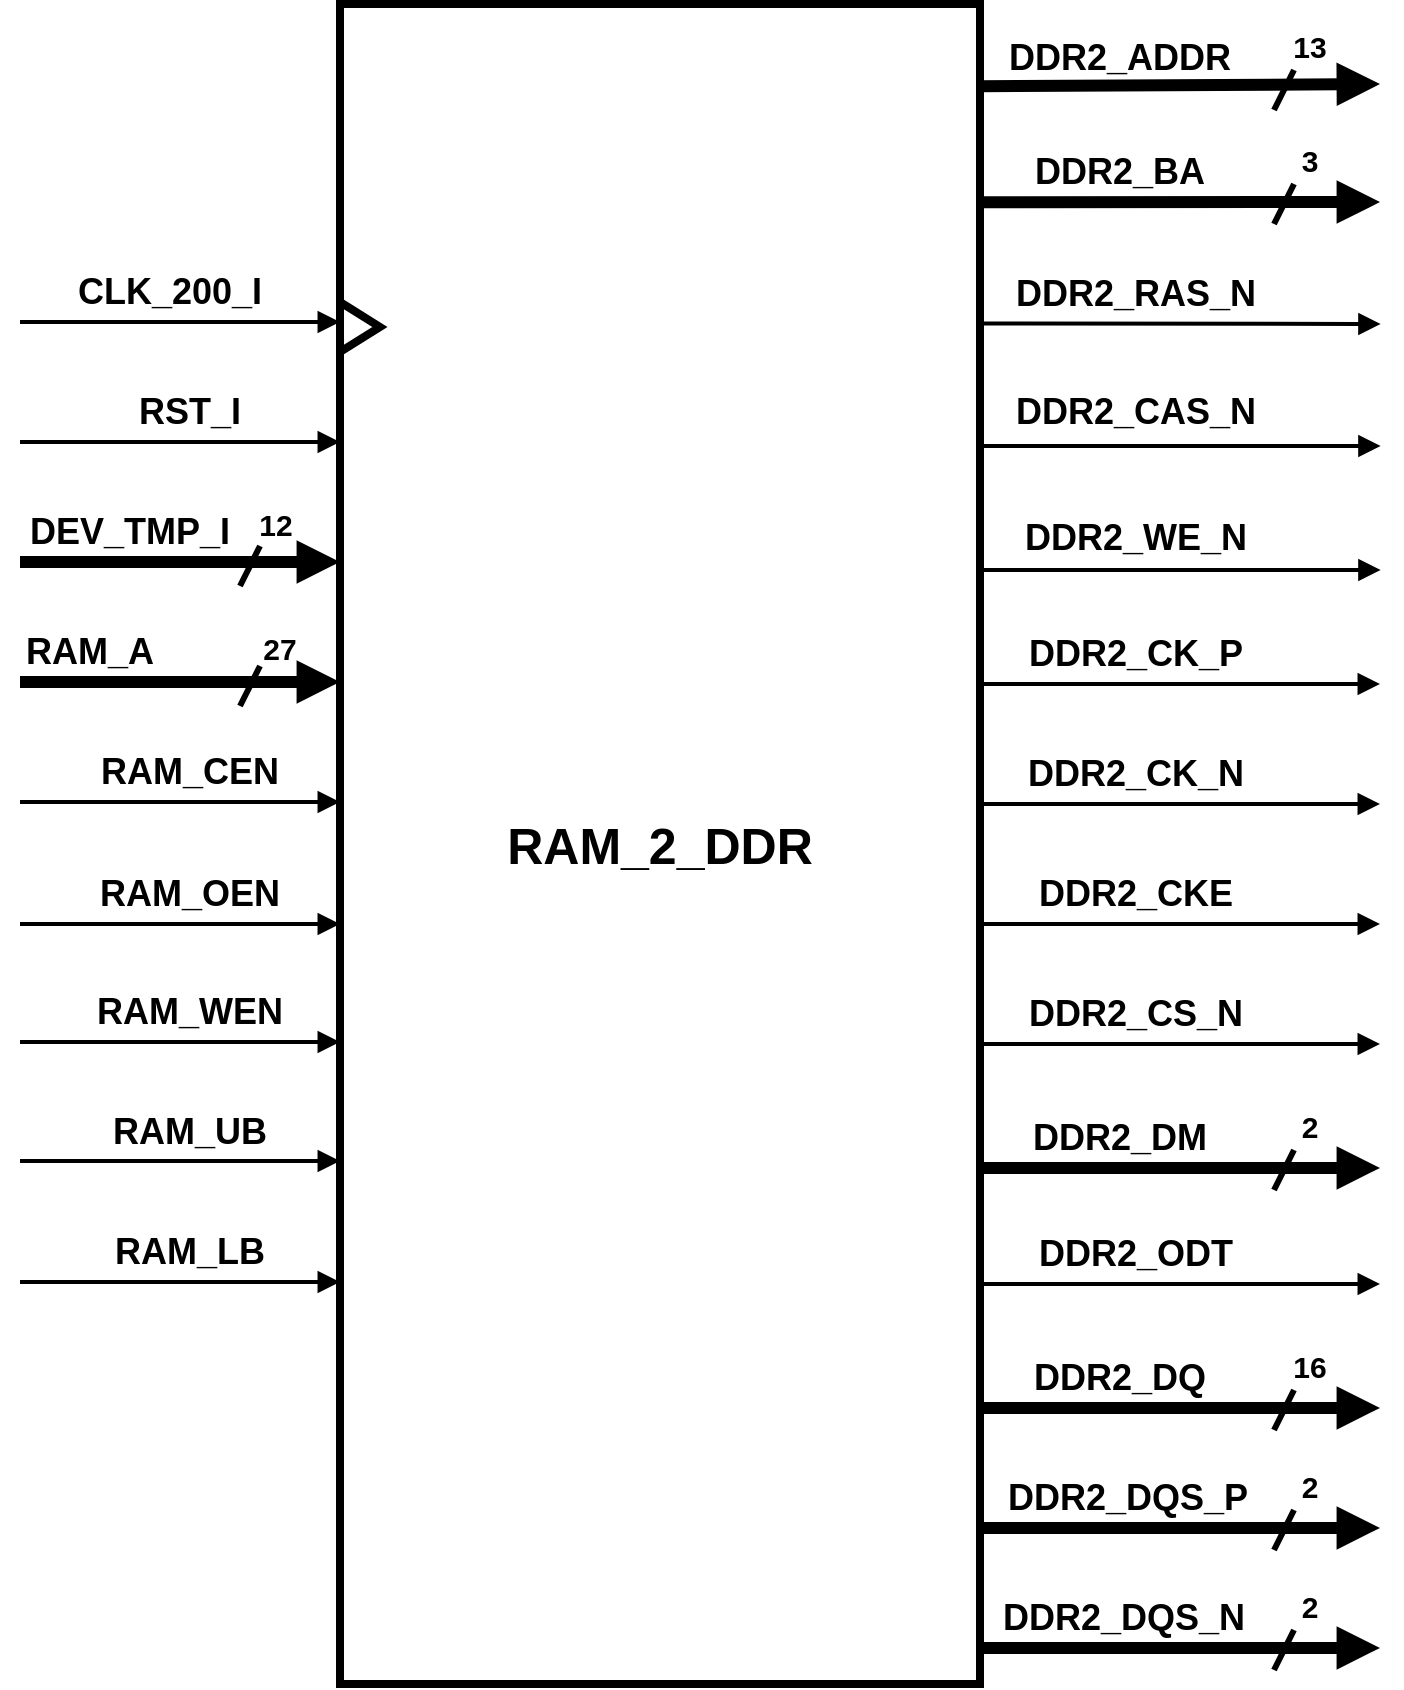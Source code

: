 <mxfile version="22.1.2" type="device">
  <diagram name="Page-1" id="2Y1soqMZpxU8L5cUPgLZ">
    <mxGraphModel dx="1687" dy="1040" grid="1" gridSize="10" guides="1" tooltips="1" connect="1" arrows="1" fold="1" page="1" pageScale="1" pageWidth="850" pageHeight="1100" math="0" shadow="0">
      <root>
        <mxCell id="0" />
        <mxCell id="1" parent="0" />
        <mxCell id="4rQDGgyVYOWiuucJBH0a-1" value="&lt;font size=&quot;1&quot; style=&quot;&quot;&gt;&lt;b style=&quot;font-size: 25px;&quot;&gt;RAM_2_DDR&lt;/b&gt;&lt;/font&gt;" style="rounded=0;whiteSpace=wrap;html=1;strokeWidth=4;" vertex="1" parent="1">
          <mxGeometry x="240" y="160" width="320" height="840" as="geometry" />
        </mxCell>
        <mxCell id="4rQDGgyVYOWiuucJBH0a-2" value="" style="endArrow=block;html=1;strokeWidth=2;endFill=1;rounded=0;" edge="1" parent="1">
          <mxGeometry width="50" height="50" relative="1" as="geometry">
            <mxPoint x="80" y="379" as="sourcePoint" />
            <mxPoint x="240" y="379" as="targetPoint" />
          </mxGeometry>
        </mxCell>
        <mxCell id="4rQDGgyVYOWiuucJBH0a-3" value="" style="endArrow=block;html=1;strokeWidth=2;endFill=1;rounded=0;" edge="1" parent="1">
          <mxGeometry width="50" height="50" relative="1" as="geometry">
            <mxPoint x="80" y="319" as="sourcePoint" />
            <mxPoint x="240" y="319" as="targetPoint" />
          </mxGeometry>
        </mxCell>
        <mxCell id="4rQDGgyVYOWiuucJBH0a-4" value="&lt;font size=&quot;1&quot; style=&quot;&quot;&gt;&lt;b style=&quot;font-size: 18px;&quot;&gt;CLK_200_I&lt;/b&gt;&lt;/font&gt;" style="text;html=1;strokeColor=none;fillColor=none;align=center;verticalAlign=middle;whiteSpace=wrap;rounded=0;fontSize=16;" vertex="1" parent="1">
          <mxGeometry x="120" y="289" width="70" height="30" as="geometry" />
        </mxCell>
        <mxCell id="4rQDGgyVYOWiuucJBH0a-5" value="&lt;font size=&quot;1&quot; style=&quot;&quot;&gt;&lt;b style=&quot;font-size: 18px;&quot;&gt;RST_I&lt;/b&gt;&lt;/font&gt;" style="text;html=1;strokeColor=none;fillColor=none;align=center;verticalAlign=middle;whiteSpace=wrap;rounded=0;fontSize=16;" vertex="1" parent="1">
          <mxGeometry x="130" y="349" width="70" height="30" as="geometry" />
        </mxCell>
        <mxCell id="4rQDGgyVYOWiuucJBH0a-6" value="" style="triangle;whiteSpace=wrap;html=1;strokeWidth=4;" vertex="1" parent="1">
          <mxGeometry x="240" y="309" width="20" height="25" as="geometry" />
        </mxCell>
        <mxCell id="4rQDGgyVYOWiuucJBH0a-9" value="" style="endArrow=block;html=1;strokeWidth=6;endFill=1;rounded=0;" edge="1" parent="1">
          <mxGeometry width="50" height="50" relative="1" as="geometry">
            <mxPoint x="80" y="499" as="sourcePoint" />
            <mxPoint x="240" y="499" as="targetPoint" />
          </mxGeometry>
        </mxCell>
        <mxCell id="4rQDGgyVYOWiuucJBH0a-10" value="&lt;font size=&quot;1&quot; style=&quot;&quot;&gt;&lt;b style=&quot;font-size: 18px;&quot;&gt;RAM_A&lt;/b&gt;&lt;/font&gt;" style="text;html=1;strokeColor=none;fillColor=none;align=center;verticalAlign=middle;whiteSpace=wrap;rounded=0;fontSize=16;" vertex="1" parent="1">
          <mxGeometry x="80" y="469" width="70" height="30" as="geometry" />
        </mxCell>
        <mxCell id="4rQDGgyVYOWiuucJBH0a-13" value="&lt;b style=&quot;&quot;&gt;&lt;sub style=&quot;&quot;&gt;&lt;font style=&quot;font-size: 15px;&quot;&gt;27&lt;/font&gt;&lt;/sub&gt;&lt;/b&gt;" style="text;html=1;strokeColor=none;fillColor=none;align=center;verticalAlign=middle;whiteSpace=wrap;rounded=0;fontSize=16;" vertex="1" parent="1">
          <mxGeometry x="200" y="469" width="20" height="22" as="geometry" />
        </mxCell>
        <mxCell id="4rQDGgyVYOWiuucJBH0a-14" value="" style="endArrow=none;html=1;rounded=0;strokeWidth=3;" edge="1" parent="1">
          <mxGeometry width="50" height="50" relative="1" as="geometry">
            <mxPoint x="190" y="511" as="sourcePoint" />
            <mxPoint x="200" y="491" as="targetPoint" />
          </mxGeometry>
        </mxCell>
        <mxCell id="4rQDGgyVYOWiuucJBH0a-49" value="" style="endArrow=block;html=1;strokeWidth=6;endFill=1;rounded=0;" edge="1" parent="1">
          <mxGeometry width="50" height="50" relative="1" as="geometry">
            <mxPoint x="80" y="439" as="sourcePoint" />
            <mxPoint x="240" y="439" as="targetPoint" />
          </mxGeometry>
        </mxCell>
        <mxCell id="4rQDGgyVYOWiuucJBH0a-50" value="&lt;font size=&quot;1&quot; style=&quot;&quot;&gt;&lt;b style=&quot;font-size: 18px;&quot;&gt;DEV_TMP_I&lt;/b&gt;&lt;/font&gt;" style="text;html=1;strokeColor=none;fillColor=none;align=center;verticalAlign=middle;whiteSpace=wrap;rounded=0;fontSize=16;" vertex="1" parent="1">
          <mxGeometry x="100" y="409" width="70" height="30" as="geometry" />
        </mxCell>
        <mxCell id="4rQDGgyVYOWiuucJBH0a-51" value="&lt;b style=&quot;&quot;&gt;&lt;sub style=&quot;&quot;&gt;&lt;font style=&quot;font-size: 15px;&quot;&gt;12&lt;/font&gt;&lt;/sub&gt;&lt;/b&gt;" style="text;html=1;strokeColor=none;fillColor=none;align=center;verticalAlign=middle;whiteSpace=wrap;rounded=0;fontSize=16;" vertex="1" parent="1">
          <mxGeometry x="198" y="407" width="20" height="22" as="geometry" />
        </mxCell>
        <mxCell id="4rQDGgyVYOWiuucJBH0a-52" value="" style="endArrow=none;html=1;rounded=0;strokeWidth=3;" edge="1" parent="1">
          <mxGeometry width="50" height="50" relative="1" as="geometry">
            <mxPoint x="190" y="451" as="sourcePoint" />
            <mxPoint x="200" y="431" as="targetPoint" />
          </mxGeometry>
        </mxCell>
        <mxCell id="4rQDGgyVYOWiuucJBH0a-57" value="" style="endArrow=block;html=1;strokeWidth=2;endFill=1;rounded=0;" edge="1" parent="1">
          <mxGeometry width="50" height="50" relative="1" as="geometry">
            <mxPoint x="80" y="559" as="sourcePoint" />
            <mxPoint x="240" y="559" as="targetPoint" />
          </mxGeometry>
        </mxCell>
        <mxCell id="4rQDGgyVYOWiuucJBH0a-58" value="&lt;font size=&quot;1&quot; style=&quot;&quot;&gt;&lt;b style=&quot;font-size: 18px;&quot;&gt;RAM_CEN&lt;/b&gt;&lt;/font&gt;" style="text;html=1;strokeColor=none;fillColor=none;align=center;verticalAlign=middle;whiteSpace=wrap;rounded=0;fontSize=16;" vertex="1" parent="1">
          <mxGeometry x="130" y="529" width="70" height="30" as="geometry" />
        </mxCell>
        <mxCell id="4rQDGgyVYOWiuucJBH0a-59" value="" style="endArrow=block;html=1;strokeWidth=2;endFill=1;rounded=0;" edge="1" parent="1">
          <mxGeometry width="50" height="50" relative="1" as="geometry">
            <mxPoint x="80" y="620" as="sourcePoint" />
            <mxPoint x="240" y="620" as="targetPoint" />
          </mxGeometry>
        </mxCell>
        <mxCell id="4rQDGgyVYOWiuucJBH0a-60" value="&lt;font size=&quot;1&quot; style=&quot;&quot;&gt;&lt;b style=&quot;font-size: 18px;&quot;&gt;RAM_OEN&lt;/b&gt;&lt;/font&gt;" style="text;html=1;strokeColor=none;fillColor=none;align=center;verticalAlign=middle;whiteSpace=wrap;rounded=0;fontSize=16;" vertex="1" parent="1">
          <mxGeometry x="130" y="590" width="70" height="30" as="geometry" />
        </mxCell>
        <mxCell id="4rQDGgyVYOWiuucJBH0a-61" value="" style="endArrow=block;html=1;strokeWidth=2;endFill=1;rounded=0;" edge="1" parent="1">
          <mxGeometry width="50" height="50" relative="1" as="geometry">
            <mxPoint x="80" y="679" as="sourcePoint" />
            <mxPoint x="240" y="679" as="targetPoint" />
          </mxGeometry>
        </mxCell>
        <mxCell id="4rQDGgyVYOWiuucJBH0a-62" value="&lt;font size=&quot;1&quot; style=&quot;&quot;&gt;&lt;b style=&quot;font-size: 18px;&quot;&gt;RAM_WEN&lt;/b&gt;&lt;/font&gt;" style="text;html=1;strokeColor=none;fillColor=none;align=center;verticalAlign=middle;whiteSpace=wrap;rounded=0;fontSize=16;" vertex="1" parent="1">
          <mxGeometry x="130" y="649" width="70" height="30" as="geometry" />
        </mxCell>
        <mxCell id="4rQDGgyVYOWiuucJBH0a-63" value="" style="endArrow=block;html=1;strokeWidth=2;endFill=1;rounded=0;" edge="1" parent="1">
          <mxGeometry width="50" height="50" relative="1" as="geometry">
            <mxPoint x="80" y="738.5" as="sourcePoint" />
            <mxPoint x="240" y="738.5" as="targetPoint" />
          </mxGeometry>
        </mxCell>
        <mxCell id="4rQDGgyVYOWiuucJBH0a-64" value="&lt;font size=&quot;1&quot; style=&quot;&quot;&gt;&lt;b style=&quot;font-size: 18px;&quot;&gt;RAM_UB&lt;/b&gt;&lt;/font&gt;" style="text;html=1;strokeColor=none;fillColor=none;align=center;verticalAlign=middle;whiteSpace=wrap;rounded=0;fontSize=16;" vertex="1" parent="1">
          <mxGeometry x="130" y="708.5" width="70" height="30" as="geometry" />
        </mxCell>
        <mxCell id="4rQDGgyVYOWiuucJBH0a-65" value="" style="endArrow=block;html=1;strokeWidth=2;endFill=1;rounded=0;" edge="1" parent="1">
          <mxGeometry width="50" height="50" relative="1" as="geometry">
            <mxPoint x="80" y="799" as="sourcePoint" />
            <mxPoint x="240" y="799" as="targetPoint" />
          </mxGeometry>
        </mxCell>
        <mxCell id="4rQDGgyVYOWiuucJBH0a-66" value="&lt;font size=&quot;1&quot; style=&quot;&quot;&gt;&lt;b style=&quot;font-size: 18px;&quot;&gt;RAM_LB&lt;/b&gt;&lt;/font&gt;" style="text;html=1;strokeColor=none;fillColor=none;align=center;verticalAlign=middle;whiteSpace=wrap;rounded=0;fontSize=16;" vertex="1" parent="1">
          <mxGeometry x="130" y="769" width="70" height="30" as="geometry" />
        </mxCell>
        <mxCell id="4rQDGgyVYOWiuucJBH0a-125" value="&lt;font size=&quot;1&quot; style=&quot;&quot;&gt;&lt;b style=&quot;font-size: 18px;&quot;&gt;DDR2_CK_P&lt;br&gt;&lt;/b&gt;&lt;/font&gt;" style="text;html=1;strokeColor=none;fillColor=none;align=center;verticalAlign=middle;whiteSpace=wrap;rounded=0;fontSize=16;" vertex="1" parent="1">
          <mxGeometry x="603" y="470" width="70" height="30" as="geometry" />
        </mxCell>
        <mxCell id="4rQDGgyVYOWiuucJBH0a-128" value="" style="endArrow=block;html=1;strokeWidth=6;endFill=1;rounded=0;exitX=1.005;exitY=0.118;exitDx=0;exitDy=0;exitPerimeter=0;" edge="1" parent="1" source="4rQDGgyVYOWiuucJBH0a-1">
          <mxGeometry width="50" height="50" relative="1" as="geometry">
            <mxPoint x="560" y="261" as="sourcePoint" />
            <mxPoint x="760" y="259" as="targetPoint" />
          </mxGeometry>
        </mxCell>
        <mxCell id="4rQDGgyVYOWiuucJBH0a-129" value="&lt;font size=&quot;1&quot; style=&quot;&quot;&gt;&lt;b style=&quot;font-size: 18px;&quot;&gt;DDR2_BA&lt;br&gt;&lt;/b&gt;&lt;/font&gt;" style="text;html=1;strokeColor=none;fillColor=none;align=center;verticalAlign=middle;whiteSpace=wrap;rounded=0;fontSize=16;" vertex="1" parent="1">
          <mxGeometry x="595" y="229" width="70" height="30" as="geometry" />
        </mxCell>
        <mxCell id="4rQDGgyVYOWiuucJBH0a-130" value="&lt;span style=&quot;font-size: 15px;&quot;&gt;&lt;b&gt;3&lt;/b&gt;&lt;/span&gt;" style="text;html=1;strokeColor=none;fillColor=none;align=center;verticalAlign=middle;whiteSpace=wrap;rounded=0;fontSize=16;" vertex="1" parent="1">
          <mxGeometry x="715" y="227" width="20" height="22" as="geometry" />
        </mxCell>
        <mxCell id="4rQDGgyVYOWiuucJBH0a-131" value="" style="endArrow=none;html=1;rounded=0;strokeWidth=3;" edge="1" parent="1">
          <mxGeometry width="50" height="50" relative="1" as="geometry">
            <mxPoint x="707" y="270" as="sourcePoint" />
            <mxPoint x="717" y="250" as="targetPoint" />
          </mxGeometry>
        </mxCell>
        <mxCell id="4rQDGgyVYOWiuucJBH0a-132" value="" style="endArrow=block;html=1;strokeWidth=6;endFill=1;rounded=0;exitX=0.997;exitY=0.049;exitDx=0;exitDy=0;exitPerimeter=0;" edge="1" parent="1" source="4rQDGgyVYOWiuucJBH0a-1">
          <mxGeometry width="50" height="50" relative="1" as="geometry">
            <mxPoint x="560" y="204" as="sourcePoint" />
            <mxPoint x="760" y="200" as="targetPoint" />
          </mxGeometry>
        </mxCell>
        <mxCell id="4rQDGgyVYOWiuucJBH0a-133" value="&lt;font size=&quot;1&quot; style=&quot;&quot;&gt;&lt;b style=&quot;font-size: 18px;&quot;&gt;DDR2_ADDR&lt;br&gt;&lt;/b&gt;&lt;/font&gt;" style="text;html=1;strokeColor=none;fillColor=none;align=center;verticalAlign=middle;whiteSpace=wrap;rounded=0;fontSize=16;" vertex="1" parent="1">
          <mxGeometry x="595" y="172" width="70" height="30" as="geometry" />
        </mxCell>
        <mxCell id="4rQDGgyVYOWiuucJBH0a-134" value="&lt;span style=&quot;font-size: 15px;&quot;&gt;&lt;b&gt;13&lt;/b&gt;&lt;/span&gt;" style="text;html=1;strokeColor=none;fillColor=none;align=center;verticalAlign=middle;whiteSpace=wrap;rounded=0;fontSize=16;" vertex="1" parent="1">
          <mxGeometry x="715" y="170" width="20" height="22" as="geometry" />
        </mxCell>
        <mxCell id="4rQDGgyVYOWiuucJBH0a-135" value="" style="endArrow=none;html=1;rounded=0;strokeWidth=3;" edge="1" parent="1">
          <mxGeometry width="50" height="50" relative="1" as="geometry">
            <mxPoint x="707" y="213" as="sourcePoint" />
            <mxPoint x="717" y="193" as="targetPoint" />
          </mxGeometry>
        </mxCell>
        <mxCell id="4rQDGgyVYOWiuucJBH0a-140" value="" style="endArrow=block;html=1;strokeWidth=2;endFill=1;rounded=0;exitX=0.999;exitY=0.293;exitDx=0;exitDy=0;exitPerimeter=0;" edge="1" parent="1">
          <mxGeometry width="50" height="50" relative="1" as="geometry">
            <mxPoint x="560.0" y="319.75" as="sourcePoint" />
            <mxPoint x="760.32" y="320" as="targetPoint" />
          </mxGeometry>
        </mxCell>
        <mxCell id="4rQDGgyVYOWiuucJBH0a-141" value="&lt;font size=&quot;1&quot; style=&quot;&quot;&gt;&lt;b style=&quot;font-size: 18px;&quot;&gt;DDR2_RAS_N&lt;br&gt;&lt;/b&gt;&lt;/font&gt;" style="text;html=1;strokeColor=none;fillColor=none;align=center;verticalAlign=middle;whiteSpace=wrap;rounded=0;fontSize=16;" vertex="1" parent="1">
          <mxGeometry x="603.32" y="290" width="70" height="30" as="geometry" />
        </mxCell>
        <mxCell id="4rQDGgyVYOWiuucJBH0a-142" value="" style="endArrow=block;html=1;strokeWidth=2;endFill=1;rounded=0;" edge="1" parent="1">
          <mxGeometry width="50" height="50" relative="1" as="geometry">
            <mxPoint x="560.32" y="381" as="sourcePoint" />
            <mxPoint x="760.32" y="381" as="targetPoint" />
          </mxGeometry>
        </mxCell>
        <mxCell id="4rQDGgyVYOWiuucJBH0a-143" value="&lt;font size=&quot;1&quot; style=&quot;&quot;&gt;&lt;b style=&quot;font-size: 18px;&quot;&gt;DDR2_CAS_N&lt;br&gt;&lt;/b&gt;&lt;/font&gt;" style="text;html=1;strokeColor=none;fillColor=none;align=center;verticalAlign=middle;whiteSpace=wrap;rounded=0;fontSize=16;" vertex="1" parent="1">
          <mxGeometry x="603.32" y="349" width="70" height="30" as="geometry" />
        </mxCell>
        <mxCell id="4rQDGgyVYOWiuucJBH0a-144" value="" style="endArrow=block;html=1;strokeWidth=2;endFill=1;rounded=0;" edge="1" parent="1">
          <mxGeometry width="50" height="50" relative="1" as="geometry">
            <mxPoint x="560.32" y="443" as="sourcePoint" />
            <mxPoint x="760.32" y="443" as="targetPoint" />
          </mxGeometry>
        </mxCell>
        <mxCell id="4rQDGgyVYOWiuucJBH0a-145" value="&lt;font size=&quot;1&quot; style=&quot;&quot;&gt;&lt;b style=&quot;font-size: 18px;&quot;&gt;DDR2_WE_N&lt;br&gt;&lt;/b&gt;&lt;/font&gt;" style="text;html=1;strokeColor=none;fillColor=none;align=center;verticalAlign=middle;whiteSpace=wrap;rounded=0;fontSize=16;" vertex="1" parent="1">
          <mxGeometry x="603.32" y="412" width="70" height="30" as="geometry" />
        </mxCell>
        <mxCell id="4rQDGgyVYOWiuucJBH0a-146" value="" style="endArrow=block;html=1;strokeWidth=2;endFill=1;rounded=0;exitX=0.999;exitY=0.293;exitDx=0;exitDy=0;exitPerimeter=0;" edge="1" parent="1">
          <mxGeometry width="50" height="50" relative="1" as="geometry">
            <mxPoint x="560" y="500" as="sourcePoint" />
            <mxPoint x="760" y="500" as="targetPoint" />
          </mxGeometry>
        </mxCell>
        <mxCell id="4rQDGgyVYOWiuucJBH0a-147" value="&lt;font size=&quot;1&quot; style=&quot;&quot;&gt;&lt;b style=&quot;font-size: 18px;&quot;&gt;DDR2_CK_N&lt;br&gt;&lt;/b&gt;&lt;/font&gt;" style="text;html=1;strokeColor=none;fillColor=none;align=center;verticalAlign=middle;whiteSpace=wrap;rounded=0;fontSize=16;" vertex="1" parent="1">
          <mxGeometry x="603" y="530" width="70" height="30" as="geometry" />
        </mxCell>
        <mxCell id="4rQDGgyVYOWiuucJBH0a-148" value="" style="endArrow=block;html=1;strokeWidth=2;endFill=1;rounded=0;exitX=0.999;exitY=0.293;exitDx=0;exitDy=0;exitPerimeter=0;" edge="1" parent="1">
          <mxGeometry width="50" height="50" relative="1" as="geometry">
            <mxPoint x="560" y="560" as="sourcePoint" />
            <mxPoint x="760" y="560" as="targetPoint" />
          </mxGeometry>
        </mxCell>
        <mxCell id="4rQDGgyVYOWiuucJBH0a-149" value="&lt;font size=&quot;1&quot; style=&quot;&quot;&gt;&lt;b style=&quot;font-size: 18px;&quot;&gt;DDR2_CKE&lt;br&gt;&lt;/b&gt;&lt;/font&gt;" style="text;html=1;strokeColor=none;fillColor=none;align=center;verticalAlign=middle;whiteSpace=wrap;rounded=0;fontSize=16;" vertex="1" parent="1">
          <mxGeometry x="603" y="590" width="70" height="30" as="geometry" />
        </mxCell>
        <mxCell id="4rQDGgyVYOWiuucJBH0a-150" value="" style="endArrow=block;html=1;strokeWidth=2;endFill=1;rounded=0;exitX=0.999;exitY=0.293;exitDx=0;exitDy=0;exitPerimeter=0;" edge="1" parent="1">
          <mxGeometry width="50" height="50" relative="1" as="geometry">
            <mxPoint x="560" y="620" as="sourcePoint" />
            <mxPoint x="760" y="620" as="targetPoint" />
          </mxGeometry>
        </mxCell>
        <mxCell id="4rQDGgyVYOWiuucJBH0a-151" value="&lt;font size=&quot;1&quot; style=&quot;&quot;&gt;&lt;b style=&quot;font-size: 18px;&quot;&gt;DDR2_CS_N&lt;br&gt;&lt;/b&gt;&lt;/font&gt;" style="text;html=1;strokeColor=none;fillColor=none;align=center;verticalAlign=middle;whiteSpace=wrap;rounded=0;fontSize=16;" vertex="1" parent="1">
          <mxGeometry x="603" y="650" width="70" height="30" as="geometry" />
        </mxCell>
        <mxCell id="4rQDGgyVYOWiuucJBH0a-152" value="" style="endArrow=block;html=1;strokeWidth=2;endFill=1;rounded=0;exitX=0.999;exitY=0.293;exitDx=0;exitDy=0;exitPerimeter=0;" edge="1" parent="1">
          <mxGeometry width="50" height="50" relative="1" as="geometry">
            <mxPoint x="560" y="680" as="sourcePoint" />
            <mxPoint x="760" y="680" as="targetPoint" />
          </mxGeometry>
        </mxCell>
        <mxCell id="4rQDGgyVYOWiuucJBH0a-153" value="&lt;font size=&quot;1&quot; style=&quot;&quot;&gt;&lt;b style=&quot;font-size: 18px;&quot;&gt;DDR2_ODT&lt;br&gt;&lt;/b&gt;&lt;/font&gt;" style="text;html=1;strokeColor=none;fillColor=none;align=center;verticalAlign=middle;whiteSpace=wrap;rounded=0;fontSize=16;" vertex="1" parent="1">
          <mxGeometry x="603" y="770" width="70" height="30" as="geometry" />
        </mxCell>
        <mxCell id="4rQDGgyVYOWiuucJBH0a-154" value="" style="endArrow=block;html=1;strokeWidth=2;endFill=1;rounded=0;exitX=0.999;exitY=0.293;exitDx=0;exitDy=0;exitPerimeter=0;" edge="1" parent="1">
          <mxGeometry width="50" height="50" relative="1" as="geometry">
            <mxPoint x="560" y="800" as="sourcePoint" />
            <mxPoint x="760" y="800" as="targetPoint" />
          </mxGeometry>
        </mxCell>
        <mxCell id="4rQDGgyVYOWiuucJBH0a-161" value="" style="endArrow=block;html=1;strokeWidth=6;endFill=1;rounded=0;exitX=1.001;exitY=0.132;exitDx=0;exitDy=0;exitPerimeter=0;" edge="1" parent="1">
          <mxGeometry width="50" height="50" relative="1" as="geometry">
            <mxPoint x="560" y="742" as="sourcePoint" />
            <mxPoint x="760" y="742" as="targetPoint" />
          </mxGeometry>
        </mxCell>
        <mxCell id="4rQDGgyVYOWiuucJBH0a-162" value="&lt;font size=&quot;1&quot; style=&quot;&quot;&gt;&lt;b style=&quot;font-size: 18px;&quot;&gt;DDR2_DM&lt;br&gt;&lt;/b&gt;&lt;/font&gt;" style="text;html=1;strokeColor=none;fillColor=none;align=center;verticalAlign=middle;whiteSpace=wrap;rounded=0;fontSize=16;" vertex="1" parent="1">
          <mxGeometry x="595" y="712" width="70" height="30" as="geometry" />
        </mxCell>
        <mxCell id="4rQDGgyVYOWiuucJBH0a-163" value="&lt;span style=&quot;font-size: 15px;&quot;&gt;&lt;b&gt;2&lt;/b&gt;&lt;/span&gt;" style="text;html=1;strokeColor=none;fillColor=none;align=center;verticalAlign=middle;whiteSpace=wrap;rounded=0;fontSize=16;" vertex="1" parent="1">
          <mxGeometry x="715" y="710" width="20" height="22" as="geometry" />
        </mxCell>
        <mxCell id="4rQDGgyVYOWiuucJBH0a-164" value="" style="endArrow=none;html=1;rounded=0;strokeWidth=3;" edge="1" parent="1">
          <mxGeometry width="50" height="50" relative="1" as="geometry">
            <mxPoint x="707" y="753" as="sourcePoint" />
            <mxPoint x="717" y="733" as="targetPoint" />
          </mxGeometry>
        </mxCell>
        <mxCell id="4rQDGgyVYOWiuucJBH0a-165" value="" style="endArrow=block;html=1;strokeWidth=6;endFill=1;rounded=0;exitX=1.001;exitY=0.132;exitDx=0;exitDy=0;exitPerimeter=0;" edge="1" parent="1">
          <mxGeometry width="50" height="50" relative="1" as="geometry">
            <mxPoint x="560" y="862" as="sourcePoint" />
            <mxPoint x="760" y="862" as="targetPoint" />
          </mxGeometry>
        </mxCell>
        <mxCell id="4rQDGgyVYOWiuucJBH0a-166" value="&lt;font size=&quot;1&quot; style=&quot;&quot;&gt;&lt;b style=&quot;font-size: 18px;&quot;&gt;DDR2_DQ&lt;br&gt;&lt;/b&gt;&lt;/font&gt;" style="text;html=1;strokeColor=none;fillColor=none;align=center;verticalAlign=middle;whiteSpace=wrap;rounded=0;fontSize=16;" vertex="1" parent="1">
          <mxGeometry x="595" y="832" width="70" height="30" as="geometry" />
        </mxCell>
        <mxCell id="4rQDGgyVYOWiuucJBH0a-167" value="&lt;span style=&quot;font-size: 15px;&quot;&gt;&lt;b&gt;16&lt;/b&gt;&lt;/span&gt;" style="text;html=1;strokeColor=none;fillColor=none;align=center;verticalAlign=middle;whiteSpace=wrap;rounded=0;fontSize=16;" vertex="1" parent="1">
          <mxGeometry x="715" y="830" width="20" height="22" as="geometry" />
        </mxCell>
        <mxCell id="4rQDGgyVYOWiuucJBH0a-168" value="" style="endArrow=none;html=1;rounded=0;strokeWidth=3;" edge="1" parent="1">
          <mxGeometry width="50" height="50" relative="1" as="geometry">
            <mxPoint x="707" y="873" as="sourcePoint" />
            <mxPoint x="717" y="853" as="targetPoint" />
          </mxGeometry>
        </mxCell>
        <mxCell id="4rQDGgyVYOWiuucJBH0a-169" value="" style="endArrow=block;html=1;strokeWidth=6;endFill=1;rounded=0;exitX=1.001;exitY=0.132;exitDx=0;exitDy=0;exitPerimeter=0;" edge="1" parent="1">
          <mxGeometry width="50" height="50" relative="1" as="geometry">
            <mxPoint x="560" y="922" as="sourcePoint" />
            <mxPoint x="760" y="922" as="targetPoint" />
          </mxGeometry>
        </mxCell>
        <mxCell id="4rQDGgyVYOWiuucJBH0a-170" value="&lt;font size=&quot;1&quot; style=&quot;&quot;&gt;&lt;b style=&quot;font-size: 18px;&quot;&gt;DDR2_DQS_P&lt;br&gt;&lt;/b&gt;&lt;/font&gt;" style="text;html=1;strokeColor=none;fillColor=none;align=center;verticalAlign=middle;whiteSpace=wrap;rounded=0;fontSize=16;" vertex="1" parent="1">
          <mxGeometry x="599" y="892" width="70" height="30" as="geometry" />
        </mxCell>
        <mxCell id="4rQDGgyVYOWiuucJBH0a-171" value="&lt;span style=&quot;font-size: 15px;&quot;&gt;&lt;b&gt;2&lt;/b&gt;&lt;/span&gt;" style="text;html=1;strokeColor=none;fillColor=none;align=center;verticalAlign=middle;whiteSpace=wrap;rounded=0;fontSize=16;" vertex="1" parent="1">
          <mxGeometry x="715" y="890" width="20" height="22" as="geometry" />
        </mxCell>
        <mxCell id="4rQDGgyVYOWiuucJBH0a-172" value="" style="endArrow=none;html=1;rounded=0;strokeWidth=3;" edge="1" parent="1">
          <mxGeometry width="50" height="50" relative="1" as="geometry">
            <mxPoint x="707" y="933" as="sourcePoint" />
            <mxPoint x="717" y="913" as="targetPoint" />
          </mxGeometry>
        </mxCell>
        <mxCell id="4rQDGgyVYOWiuucJBH0a-173" value="" style="endArrow=block;html=1;strokeWidth=6;endFill=1;rounded=0;exitX=1.001;exitY=0.132;exitDx=0;exitDy=0;exitPerimeter=0;" edge="1" parent="1">
          <mxGeometry width="50" height="50" relative="1" as="geometry">
            <mxPoint x="560" y="982" as="sourcePoint" />
            <mxPoint x="760" y="982" as="targetPoint" />
          </mxGeometry>
        </mxCell>
        <mxCell id="4rQDGgyVYOWiuucJBH0a-174" value="&lt;font size=&quot;1&quot; style=&quot;&quot;&gt;&lt;b style=&quot;font-size: 18px;&quot;&gt;DDR2_DQS_N&lt;br&gt;&lt;/b&gt;&lt;/font&gt;" style="text;html=1;strokeColor=none;fillColor=none;align=center;verticalAlign=middle;whiteSpace=wrap;rounded=0;fontSize=16;" vertex="1" parent="1">
          <mxGeometry x="597" y="952" width="70" height="30" as="geometry" />
        </mxCell>
        <mxCell id="4rQDGgyVYOWiuucJBH0a-175" value="&lt;span style=&quot;font-size: 15px;&quot;&gt;&lt;b&gt;2&lt;/b&gt;&lt;/span&gt;" style="text;html=1;strokeColor=none;fillColor=none;align=center;verticalAlign=middle;whiteSpace=wrap;rounded=0;fontSize=16;" vertex="1" parent="1">
          <mxGeometry x="715" y="950" width="20" height="22" as="geometry" />
        </mxCell>
        <mxCell id="4rQDGgyVYOWiuucJBH0a-176" value="" style="endArrow=none;html=1;rounded=0;strokeWidth=3;" edge="1" parent="1">
          <mxGeometry width="50" height="50" relative="1" as="geometry">
            <mxPoint x="707" y="993" as="sourcePoint" />
            <mxPoint x="717" y="973" as="targetPoint" />
          </mxGeometry>
        </mxCell>
      </root>
    </mxGraphModel>
  </diagram>
</mxfile>
